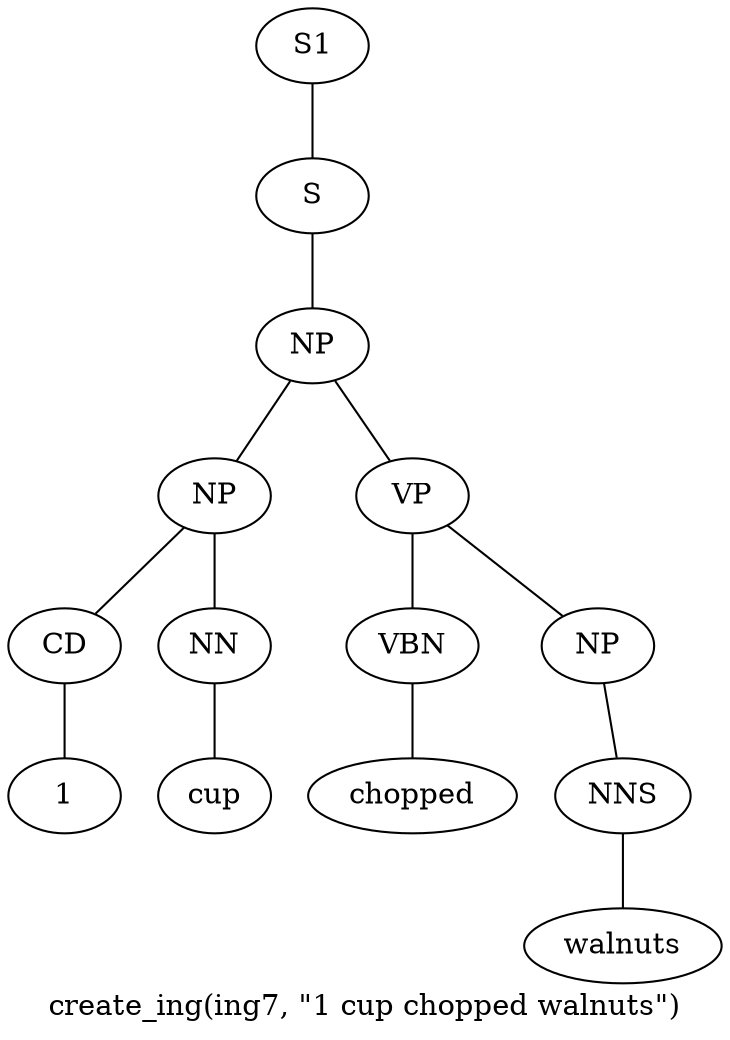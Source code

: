 graph SyntaxGraph {
	label = "create_ing(ing7, \"1 cup chopped walnuts\")";
	Node0 [label="S1"];
	Node1 [label="S"];
	Node2 [label="NP"];
	Node3 [label="NP"];
	Node4 [label="CD"];
	Node5 [label="1"];
	Node6 [label="NN"];
	Node7 [label="cup"];
	Node8 [label="VP"];
	Node9 [label="VBN"];
	Node10 [label="chopped"];
	Node11 [label="NP"];
	Node12 [label="NNS"];
	Node13 [label="walnuts"];

	Node0 -- Node1;
	Node1 -- Node2;
	Node2 -- Node3;
	Node2 -- Node8;
	Node3 -- Node4;
	Node3 -- Node6;
	Node4 -- Node5;
	Node6 -- Node7;
	Node8 -- Node9;
	Node8 -- Node11;
	Node9 -- Node10;
	Node11 -- Node12;
	Node12 -- Node13;
}